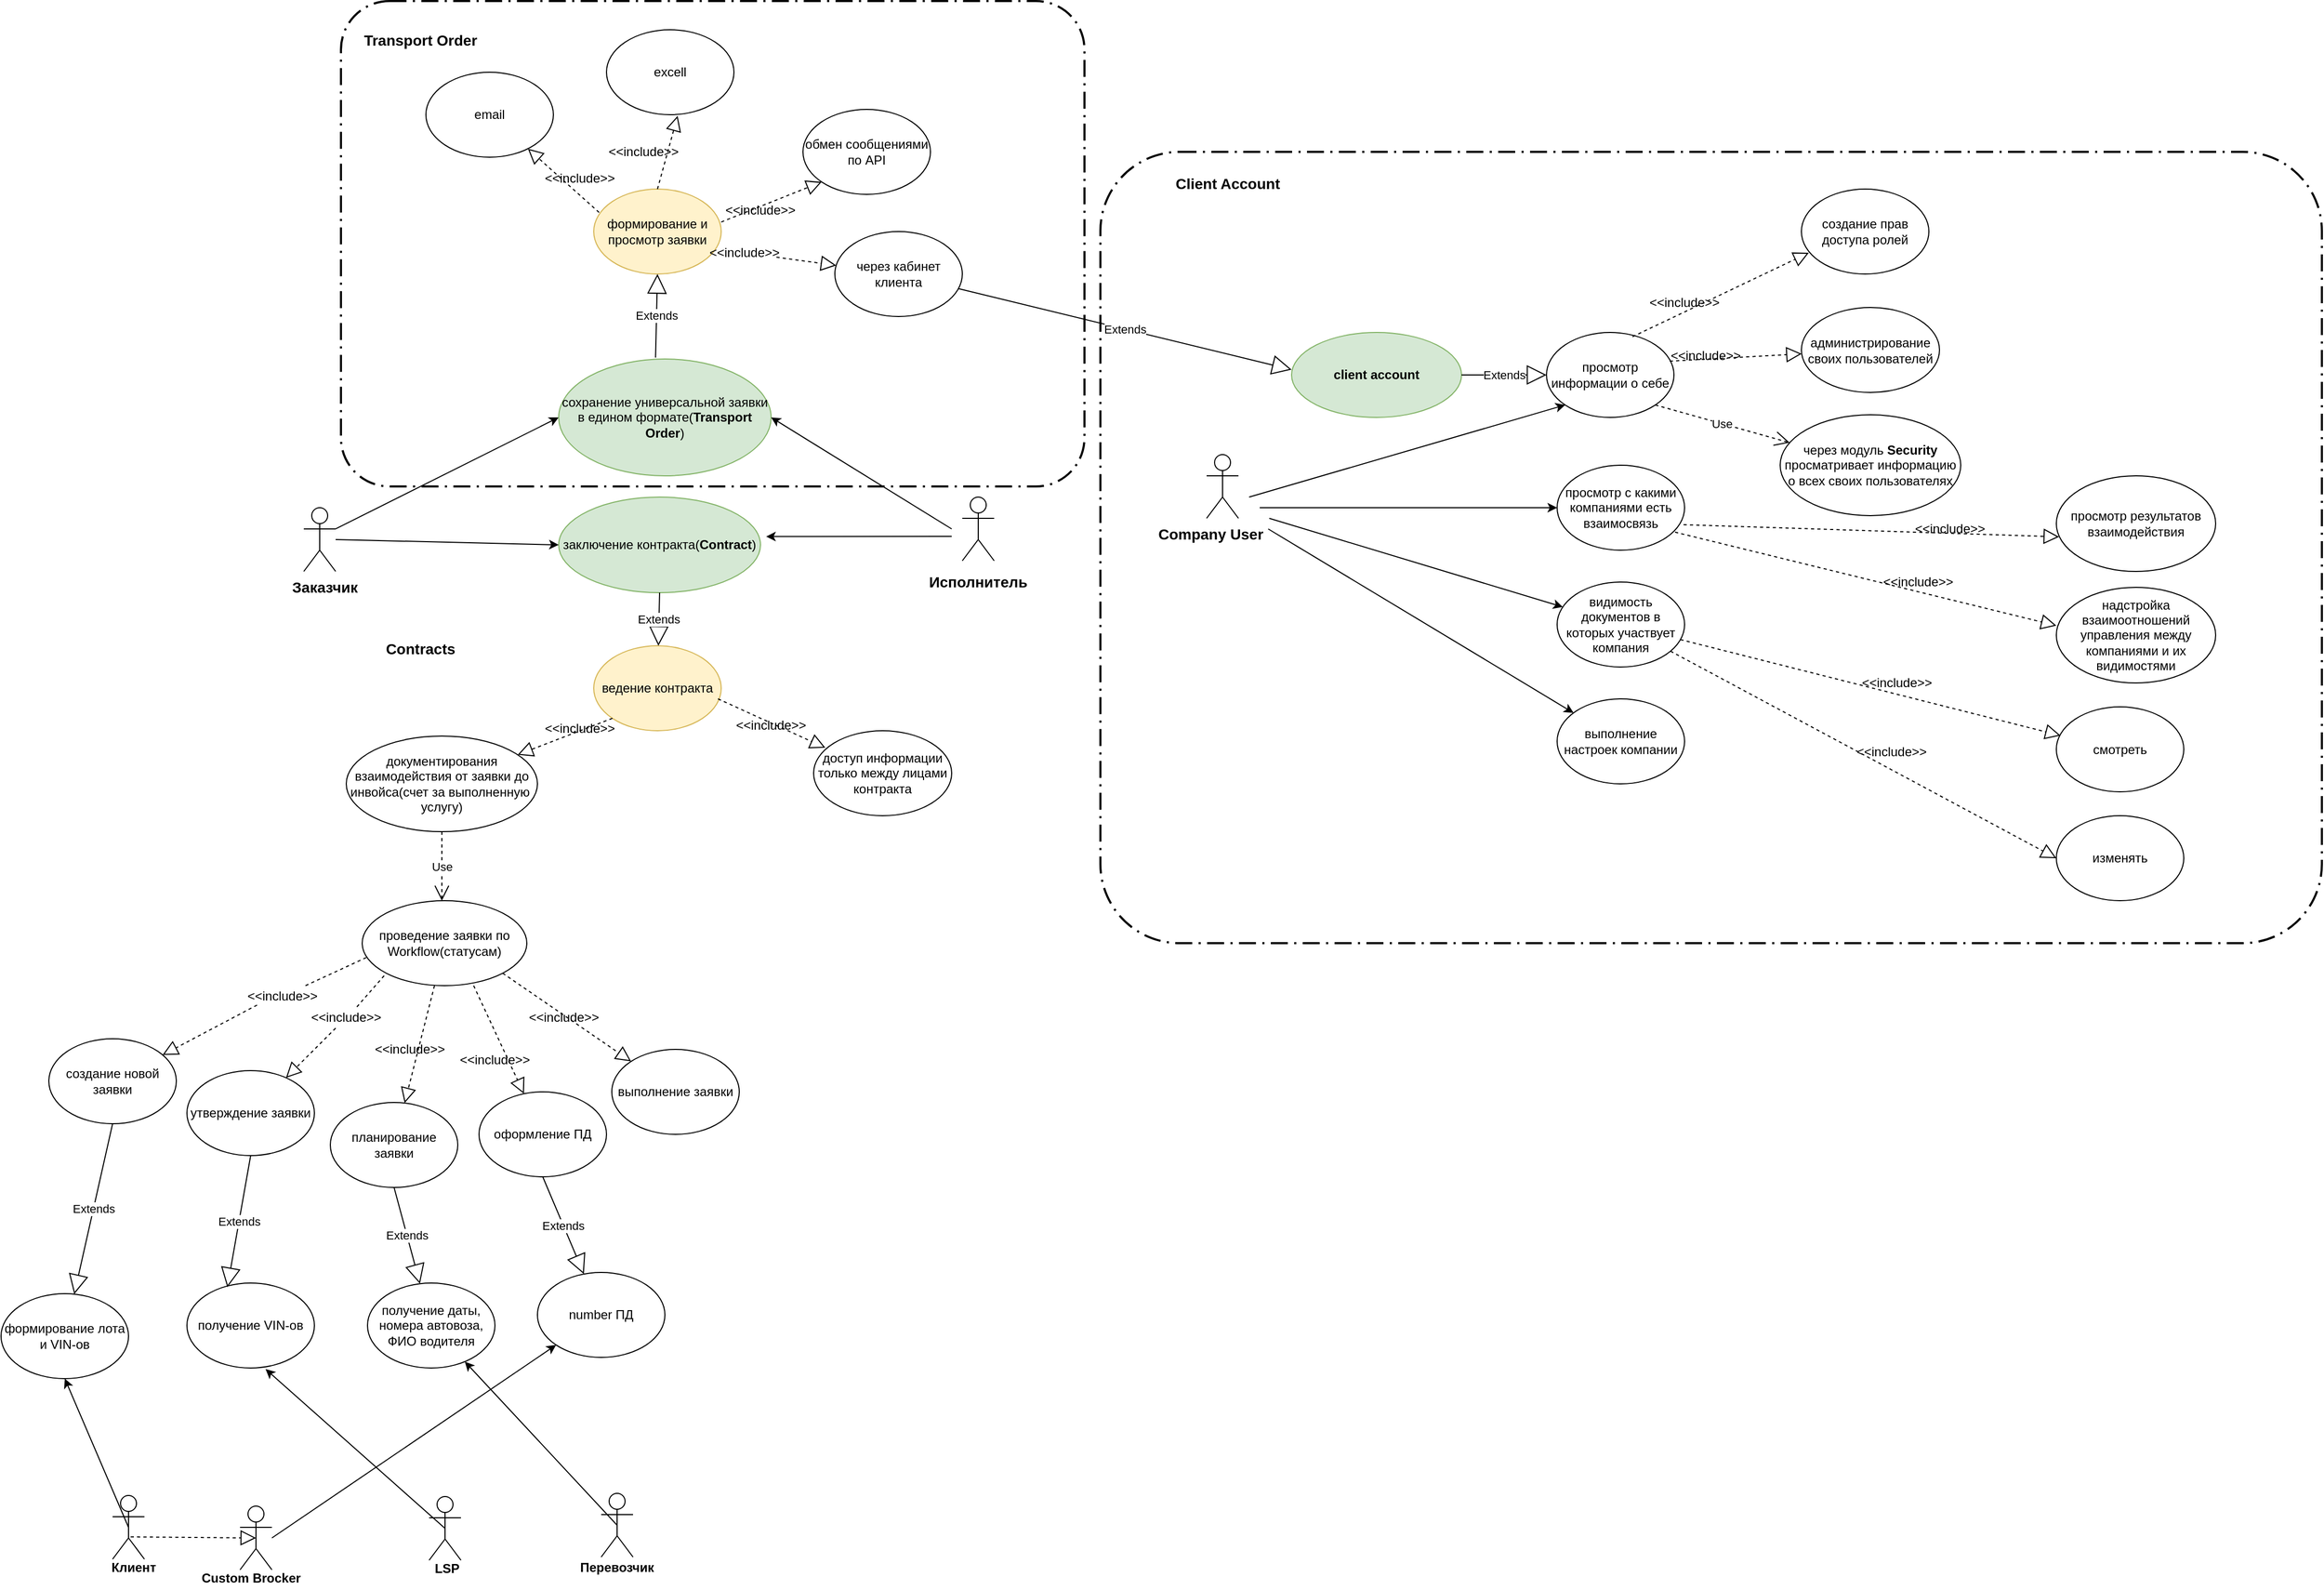 <mxfile pages="1" version="11.2.4" type="github"><diagram id="C6Fg2NXUSFVUygiS9ZsN" name="Page-1"><mxGraphModel dx="2489" dy="1916" grid="1" gridSize="10" guides="1" tooltips="1" connect="1" arrows="1" fold="1" page="1" pageScale="1" pageWidth="827" pageHeight="1169" math="0" shadow="0"><root><mxCell id="0"/><mxCell id="1" parent="0"/><mxCell id="0U8aigHpky5K89LQjDXN-1" value="Actor" style="shape=umlActor;verticalLabelPosition=bottom;labelBackgroundColor=#ffffff;verticalAlign=top;html=1;outlineConnect=0;noLabel=1;" parent="1" vertex="1"><mxGeometry x="80" y="140" width="30" height="60" as="geometry"/></mxCell><mxCell id="0U8aigHpky5K89LQjDXN-2" value="Actor" style="shape=umlActor;verticalLabelPosition=bottom;labelBackgroundColor=#ffffff;verticalAlign=top;html=1;outlineConnect=0;noLabel=1;" parent="1" vertex="1"><mxGeometry x="700" y="130" width="30" height="60" as="geometry"/></mxCell><mxCell id="0U8aigHpky5K89LQjDXN-4" value="&lt;b&gt;&lt;font style=&quot;font-size: 14px&quot;&gt;Заказчик&lt;/font&gt;&lt;/b&gt;" style="text;html=1;strokeColor=none;fillColor=none;align=center;verticalAlign=middle;whiteSpace=wrap;rounded=0;" parent="1" vertex="1"><mxGeometry x="80" y="205" width="40" height="20" as="geometry"/></mxCell><mxCell id="0U8aigHpky5K89LQjDXN-5" value="&lt;font style=&quot;font-size: 14px&quot;&gt;&lt;b&gt;Исполнитель&lt;/b&gt;&lt;/font&gt;" style="text;html=1;strokeColor=none;fillColor=none;align=center;verticalAlign=middle;whiteSpace=wrap;rounded=0;" parent="1" vertex="1"><mxGeometry x="695" y="200" width="40" height="20" as="geometry"/></mxCell><mxCell id="0U8aigHpky5K89LQjDXN-6" value="заключение контракта(&lt;b&gt;Contract&lt;/b&gt;)" style="ellipse;whiteSpace=wrap;html=1;fillColor=#d5e8d4;strokeColor=#82b366;" parent="1" vertex="1"><mxGeometry x="320" y="130" width="190" height="90" as="geometry"/></mxCell><mxCell id="0U8aigHpky5K89LQjDXN-7" value="" style="endArrow=classic;html=1;entryX=0;entryY=0.5;entryDx=0;entryDy=0;" parent="1" target="0U8aigHpky5K89LQjDXN-6" edge="1"><mxGeometry width="50" height="50" relative="1" as="geometry"><mxPoint x="110" y="170" as="sourcePoint"/><mxPoint x="290" y="150" as="targetPoint"/></mxGeometry></mxCell><mxCell id="0U8aigHpky5K89LQjDXN-8" value="" style="endArrow=classic;html=1;entryX=1.028;entryY=0.413;entryDx=0;entryDy=0;entryPerimeter=0;" parent="1" target="0U8aigHpky5K89LQjDXN-6" edge="1"><mxGeometry width="50" height="50" relative="1" as="geometry"><mxPoint x="690" y="167" as="sourcePoint"/><mxPoint x="580" y="140" as="targetPoint"/></mxGeometry></mxCell><mxCell id="0U8aigHpky5K89LQjDXN-9" value="ведение контракта" style="ellipse;whiteSpace=wrap;html=1;fillColor=#fff2cc;strokeColor=#d6b656;" parent="1" vertex="1"><mxGeometry x="353" y="270" width="120" height="80" as="geometry"/></mxCell><mxCell id="0U8aigHpky5K89LQjDXN-11" value="документирования взаимодействия от заявки до инвойса(счет за выполненную&amp;nbsp; услугу)" style="ellipse;whiteSpace=wrap;html=1;" parent="1" vertex="1"><mxGeometry x="120" y="355" width="180" height="90" as="geometry"/></mxCell><mxCell id="0U8aigHpky5K89LQjDXN-14" value="доступ информации только между лицами контракта" style="ellipse;whiteSpace=wrap;html=1;" parent="1" vertex="1"><mxGeometry x="560" y="350" width="130" height="80" as="geometry"/></mxCell><mxCell id="0U8aigHpky5K89LQjDXN-16" value="" style="endArrow=classic;html=1;exitX=1;exitY=0.333;exitDx=0;exitDy=0;exitPerimeter=0;entryX=0;entryY=0.5;entryDx=0;entryDy=0;" parent="1" source="0U8aigHpky5K89LQjDXN-1" target="0U8aigHpky5K89LQjDXN-17" edge="1"><mxGeometry width="50" height="50" relative="1" as="geometry"><mxPoint x="230" y="100" as="sourcePoint"/><mxPoint x="280" y="50" as="targetPoint"/></mxGeometry></mxCell><mxCell id="0U8aigHpky5K89LQjDXN-17" value="сохранение универсальной заявки в едином формате(&lt;b&gt;Transport Order&lt;/b&gt;)" style="ellipse;whiteSpace=wrap;html=1;fillColor=#d5e8d4;strokeColor=#82b366;" parent="1" vertex="1"><mxGeometry x="320" width="200" height="110" as="geometry"/></mxCell><mxCell id="0U8aigHpky5K89LQjDXN-19" value="" style="endArrow=classic;html=1;entryX=1;entryY=0.5;entryDx=0;entryDy=0;" parent="1" target="0U8aigHpky5K89LQjDXN-17" edge="1"><mxGeometry width="50" height="50" relative="1" as="geometry"><mxPoint x="690" y="160" as="sourcePoint"/><mxPoint x="510" y="80" as="targetPoint"/></mxGeometry></mxCell><mxCell id="0U8aigHpky5K89LQjDXN-21" value="формирование и просмотр заявки" style="ellipse;whiteSpace=wrap;html=1;fillColor=#fff2cc;strokeColor=#d6b656;" parent="1" vertex="1"><mxGeometry x="353" y="-160" width="120" height="80" as="geometry"/></mxCell><mxCell id="0U8aigHpky5K89LQjDXN-25" value="email" style="ellipse;whiteSpace=wrap;html=1;" parent="1" vertex="1"><mxGeometry x="195" y="-270" width="120" height="80" as="geometry"/></mxCell><mxCell id="0U8aigHpky5K89LQjDXN-26" value="excell" style="ellipse;whiteSpace=wrap;html=1;" parent="1" vertex="1"><mxGeometry x="365" y="-310" width="120" height="80" as="geometry"/></mxCell><mxCell id="0U8aigHpky5K89LQjDXN-27" value="обмен сообщениями по API" style="ellipse;whiteSpace=wrap;html=1;" parent="1" vertex="1"><mxGeometry x="550" y="-235" width="120" height="80" as="geometry"/></mxCell><mxCell id="0U8aigHpky5K89LQjDXN-31" value="&amp;lt;&amp;lt;include&amp;gt;&amp;gt;" style="text;html=1;strokeColor=none;fillColor=none;align=center;verticalAlign=middle;whiteSpace=wrap;rounded=0;" parent="1" vertex="1"><mxGeometry x="320" y="-180" width="40" height="20" as="geometry"/></mxCell><mxCell id="0U8aigHpky5K89LQjDXN-32" value="&amp;lt;&amp;lt;include&amp;gt;&amp;gt;" style="text;html=1;strokeColor=none;fillColor=none;align=center;verticalAlign=middle;whiteSpace=wrap;rounded=0;" parent="1" vertex="1"><mxGeometry x="490" y="-150" width="40" height="20" as="geometry"/></mxCell><mxCell id="0U8aigHpky5K89LQjDXN-30" value="&amp;lt;&amp;lt;include&amp;gt;&amp;gt;" style="text;html=1;strokeColor=none;fillColor=none;align=center;verticalAlign=middle;whiteSpace=wrap;rounded=0;" parent="1" vertex="1"><mxGeometry x="380" y="-205" width="40" height="20" as="geometry"/></mxCell><mxCell id="0U8aigHpky5K89LQjDXN-34" value="&amp;lt;&amp;lt;include&amp;gt;&amp;gt;" style="text;html=1;strokeColor=none;fillColor=none;align=center;verticalAlign=middle;whiteSpace=wrap;rounded=0;" parent="1" vertex="1"><mxGeometry x="320" y="337.5" width="40" height="20" as="geometry"/></mxCell><mxCell id="0U8aigHpky5K89LQjDXN-35" value="&amp;lt;&amp;lt;include&amp;gt;&amp;gt;" style="text;html=1;strokeColor=none;fillColor=none;align=center;verticalAlign=middle;whiteSpace=wrap;rounded=0;" parent="1" vertex="1"><mxGeometry x="500" y="335" width="40" height="20" as="geometry"/></mxCell><mxCell id="0U8aigHpky5K89LQjDXN-48" value="&lt;span style=&quot;white-space: normal&quot;&gt;проведение заявки по Workflow(статусам)&lt;/span&gt;" style="ellipse;whiteSpace=wrap;html=1;" parent="1" vertex="1"><mxGeometry x="135" y="510" width="155" height="80" as="geometry"/></mxCell><mxCell id="0U8aigHpky5K89LQjDXN-61" value="Use" style="endArrow=open;endSize=12;dashed=1;html=1;exitX=0.5;exitY=1;exitDx=0;exitDy=0;" parent="1" source="0U8aigHpky5K89LQjDXN-11" edge="1"><mxGeometry width="160" relative="1" as="geometry"><mxPoint x="390" y="690" as="sourcePoint"/><mxPoint x="210" y="510" as="targetPoint"/></mxGeometry></mxCell><mxCell id="0U8aigHpky5K89LQjDXN-69" value="" style="endArrow=block;dashed=1;endFill=0;endSize=12;html=1;exitX=0.975;exitY=0.625;exitDx=0;exitDy=0;exitPerimeter=0;entryX=0.085;entryY=0.2;entryDx=0;entryDy=0;entryPerimeter=0;" parent="1" source="0U8aigHpky5K89LQjDXN-9" target="0U8aigHpky5K89LQjDXN-14" edge="1"><mxGeometry width="160" relative="1" as="geometry"><mxPoint x="450" y="370" as="sourcePoint"/><mxPoint x="550" y="380" as="targetPoint"/></mxGeometry></mxCell><mxCell id="0U8aigHpky5K89LQjDXN-71" value="" style="endArrow=block;dashed=1;endFill=0;endSize=12;html=1;exitX=0;exitY=1;exitDx=0;exitDy=0;" parent="1" source="0U8aigHpky5K89LQjDXN-9" target="0U8aigHpky5K89LQjDXN-11" edge="1"><mxGeometry width="160" relative="1" as="geometry"><mxPoint x="230" y="340" as="sourcePoint"/><mxPoint x="390" y="340" as="targetPoint"/></mxGeometry></mxCell><mxCell id="0U8aigHpky5K89LQjDXN-75" value="Extends" style="endArrow=block;endSize=16;endFill=0;html=1;exitX=0.456;exitY=-0.012;exitDx=0;exitDy=0;exitPerimeter=0;entryX=0.5;entryY=1;entryDx=0;entryDy=0;" parent="1" source="0U8aigHpky5K89LQjDXN-17" target="0U8aigHpky5K89LQjDXN-21" edge="1"><mxGeometry width="160" relative="1" as="geometry"><mxPoint x="430" y="-20" as="sourcePoint"/><mxPoint x="590" y="-20" as="targetPoint"/></mxGeometry></mxCell><mxCell id="0U8aigHpky5K89LQjDXN-76" value="Extends" style="endArrow=block;endSize=16;endFill=0;html=1;exitX=0.5;exitY=1;exitDx=0;exitDy=0;" parent="1" source="0U8aigHpky5K89LQjDXN-6" target="0U8aigHpky5K89LQjDXN-9" edge="1"><mxGeometry width="160" relative="1" as="geometry"><mxPoint x="480" y="250" as="sourcePoint"/><mxPoint x="640" y="250" as="targetPoint"/></mxGeometry></mxCell><mxCell id="0U8aigHpky5K89LQjDXN-77" value="" style="endArrow=block;dashed=1;endFill=0;endSize=12;html=1;exitX=1;exitY=0.388;exitDx=0;exitDy=0;exitPerimeter=0;entryX=0;entryY=1;entryDx=0;entryDy=0;" parent="1" source="0U8aigHpky5K89LQjDXN-21" target="0U8aigHpky5K89LQjDXN-27" edge="1"><mxGeometry width="160" relative="1" as="geometry"><mxPoint x="550" y="-80" as="sourcePoint"/><mxPoint x="710" y="-80" as="targetPoint"/></mxGeometry></mxCell><mxCell id="0U8aigHpky5K89LQjDXN-78" value="" style="endArrow=block;dashed=1;endFill=0;endSize=12;html=1;exitX=0.5;exitY=0;exitDx=0;exitDy=0;entryX=0.558;entryY=1.013;entryDx=0;entryDy=0;entryPerimeter=0;" parent="1" source="0U8aigHpky5K89LQjDXN-21" target="0U8aigHpky5K89LQjDXN-26" edge="1"><mxGeometry width="160" relative="1" as="geometry"><mxPoint x="460" y="-190" as="sourcePoint"/><mxPoint x="620" y="-190" as="targetPoint"/></mxGeometry></mxCell><mxCell id="0U8aigHpky5K89LQjDXN-84" value="планирование заявки" style="ellipse;whiteSpace=wrap;html=1;" parent="1" vertex="1"><mxGeometry x="105" y="700" width="120" height="80" as="geometry"/></mxCell><mxCell id="0U8aigHpky5K89LQjDXN-86" value="утверждение заявки" style="ellipse;whiteSpace=wrap;html=1;" parent="1" vertex="1"><mxGeometry x="-30" y="670" width="120" height="80" as="geometry"/></mxCell><mxCell id="0U8aigHpky5K89LQjDXN-87" value="оформление ПД" style="ellipse;whiteSpace=wrap;html=1;" parent="1" vertex="1"><mxGeometry x="245" y="690" width="120" height="80" as="geometry"/></mxCell><mxCell id="0U8aigHpky5K89LQjDXN-90" value="создание новой заявки" style="ellipse;whiteSpace=wrap;html=1;" parent="1" vertex="1"><mxGeometry x="-160" y="640" width="120" height="80" as="geometry"/></mxCell><mxCell id="0U8aigHpky5K89LQjDXN-92" value="выполнение заявки" style="ellipse;whiteSpace=wrap;html=1;" parent="1" vertex="1"><mxGeometry x="370" y="650" width="120" height="80" as="geometry"/></mxCell><mxCell id="0U8aigHpky5K89LQjDXN-94" value="Actor" style="shape=umlActor;verticalLabelPosition=bottom;labelBackgroundColor=#ffffff;verticalAlign=top;html=1;noLabel=1;" parent="1" vertex="1"><mxGeometry x="-100" y="1070" width="30" height="60" as="geometry"/></mxCell><mxCell id="0U8aigHpky5K89LQjDXN-95" value="Actor" style="shape=umlActor;verticalLabelPosition=bottom;labelBackgroundColor=#ffffff;verticalAlign=top;html=1;noLabel=1;" parent="1" vertex="1"><mxGeometry x="198" y="1071" width="30" height="60" as="geometry"/></mxCell><mxCell id="0U8aigHpky5K89LQjDXN-96" value="Actor" style="shape=umlActor;verticalLabelPosition=bottom;labelBackgroundColor=#ffffff;verticalAlign=top;html=1;noLabel=1;" parent="1" vertex="1"><mxGeometry x="360" y="1068" width="30" height="60" as="geometry"/></mxCell><mxCell id="0U8aigHpky5K89LQjDXN-97" value="&lt;b&gt;Клиент&lt;/b&gt;" style="text;html=1;strokeColor=none;fillColor=none;align=center;verticalAlign=middle;whiteSpace=wrap;rounded=0;" parent="1" vertex="1"><mxGeometry x="-130" y="1128" width="100" height="20" as="geometry"/></mxCell><mxCell id="0U8aigHpky5K89LQjDXN-98" value="&lt;b&gt;LSP&lt;/b&gt;" style="text;html=1;strokeColor=none;fillColor=none;align=center;verticalAlign=middle;whiteSpace=wrap;rounded=0;" parent="1" vertex="1"><mxGeometry x="190" y="1129" width="50" height="20" as="geometry"/></mxCell><mxCell id="0U8aigHpky5K89LQjDXN-99" value="&lt;b&gt;Перевозчик&lt;/b&gt;" style="text;html=1;strokeColor=none;fillColor=none;align=center;verticalAlign=middle;whiteSpace=wrap;rounded=0;" parent="1" vertex="1"><mxGeometry x="340" y="1128" width="70" height="20" as="geometry"/></mxCell><mxCell id="0U8aigHpky5K89LQjDXN-101" value="формирование лота и VIN-ов" style="ellipse;whiteSpace=wrap;html=1;" parent="1" vertex="1"><mxGeometry x="-205" y="880" width="120" height="80" as="geometry"/></mxCell><mxCell id="0U8aigHpky5K89LQjDXN-102" value="Extends" style="endArrow=block;endSize=16;endFill=0;html=1;exitX=0.5;exitY=1;exitDx=0;exitDy=0;" parent="1" source="0U8aigHpky5K89LQjDXN-90" target="0U8aigHpky5K89LQjDXN-101" edge="1"><mxGeometry width="160" relative="1" as="geometry"><mxPoint x="-180" y="900" as="sourcePoint"/><mxPoint x="-20" y="900" as="targetPoint"/></mxGeometry></mxCell><mxCell id="0U8aigHpky5K89LQjDXN-106" value="" style="endArrow=classic;html=1;entryX=0.5;entryY=1;entryDx=0;entryDy=0;exitX=0.5;exitY=0.5;exitDx=0;exitDy=0;exitPerimeter=0;" parent="1" source="0U8aigHpky5K89LQjDXN-94" target="0U8aigHpky5K89LQjDXN-101" edge="1"><mxGeometry width="50" height="50" relative="1" as="geometry"><mxPoint x="-100" y="1160" as="sourcePoint"/><mxPoint x="-150" y="1110" as="targetPoint"/></mxGeometry></mxCell><mxCell id="0U8aigHpky5K89LQjDXN-111" value="получение VIN-ов" style="ellipse;whiteSpace=wrap;html=1;" parent="1" vertex="1"><mxGeometry x="-30" y="870" width="120" height="80" as="geometry"/></mxCell><mxCell id="0U8aigHpky5K89LQjDXN-112" value="" style="endArrow=classic;html=1;entryX=0.617;entryY=1.013;entryDx=0;entryDy=0;entryPerimeter=0;exitX=0.5;exitY=0.5;exitDx=0;exitDy=0;exitPerimeter=0;" parent="1" source="0U8aigHpky5K89LQjDXN-95" target="0U8aigHpky5K89LQjDXN-111" edge="1"><mxGeometry width="50" height="50" relative="1" as="geometry"><mxPoint x="160" y="1130" as="sourcePoint"/><mxPoint x="50" y="1080" as="targetPoint"/></mxGeometry></mxCell><mxCell id="0U8aigHpky5K89LQjDXN-113" value="Extends" style="endArrow=block;endSize=16;endFill=0;html=1;exitX=0.5;exitY=1;exitDx=0;exitDy=0;entryX=0.317;entryY=0.05;entryDx=0;entryDy=0;entryPerimeter=0;" parent="1" source="0U8aigHpky5K89LQjDXN-86" target="0U8aigHpky5K89LQjDXN-111" edge="1"><mxGeometry width="160" relative="1" as="geometry"><mxPoint x="270" y="960" as="sourcePoint"/><mxPoint x="266.258" y="1079.009" as="targetPoint"/></mxGeometry></mxCell><mxCell id="0U8aigHpky5K89LQjDXN-114" value="получение даты, номера автовоза, ФИО водителя" style="ellipse;whiteSpace=wrap;html=1;" parent="1" vertex="1"><mxGeometry x="140" y="870" width="120" height="80" as="geometry"/></mxCell><mxCell id="0U8aigHpky5K89LQjDXN-115" value="Extends" style="endArrow=block;endSize=16;endFill=0;html=1;exitX=0.5;exitY=1;exitDx=0;exitDy=0;" parent="1" source="0U8aigHpky5K89LQjDXN-84" target="0U8aigHpky5K89LQjDXN-114" edge="1"><mxGeometry width="160" relative="1" as="geometry"><mxPoint x="150" y="910" as="sourcePoint"/><mxPoint x="310" y="910" as="targetPoint"/></mxGeometry></mxCell><mxCell id="0U8aigHpky5K89LQjDXN-116" value="" style="endArrow=classic;html=1;exitX=0.5;exitY=0.5;exitDx=0;exitDy=0;exitPerimeter=0;" parent="1" source="0U8aigHpky5K89LQjDXN-96" target="0U8aigHpky5K89LQjDXN-114" edge="1"><mxGeometry width="50" height="50" relative="1" as="geometry"><mxPoint x="350" y="1170" as="sourcePoint"/><mxPoint x="290" y="1110" as="targetPoint"/></mxGeometry></mxCell><mxCell id="0U8aigHpky5K89LQjDXN-117" value="Actor" style="shape=umlActor;verticalLabelPosition=bottom;labelBackgroundColor=#ffffff;verticalAlign=top;html=1;noLabel=1;" parent="1" vertex="1"><mxGeometry x="20" y="1080" width="30" height="60" as="geometry"/></mxCell><mxCell id="0U8aigHpky5K89LQjDXN-136" value="&lt;b&gt;Custom Brocker&lt;/b&gt;" style="text;html=1;strokeColor=none;fillColor=none;align=center;verticalAlign=middle;whiteSpace=wrap;rounded=0;" parent="1" vertex="1"><mxGeometry x="-23.5" y="1138" width="107" height="20" as="geometry"/></mxCell><mxCell id="0U8aigHpky5K89LQjDXN-137" value="number ПД" style="ellipse;whiteSpace=wrap;html=1;" parent="1" vertex="1"><mxGeometry x="300" y="860" width="120" height="80" as="geometry"/></mxCell><mxCell id="0U8aigHpky5K89LQjDXN-138" value="Extends" style="endArrow=block;endSize=16;endFill=0;html=1;exitX=0.5;exitY=1;exitDx=0;exitDy=0;" parent="1" source="0U8aigHpky5K89LQjDXN-87" target="0U8aigHpky5K89LQjDXN-137" edge="1"><mxGeometry width="160" relative="1" as="geometry"><mxPoint x="145" y="840" as="sourcePoint"/><mxPoint x="201.026" y="952.053" as="targetPoint"/></mxGeometry></mxCell><mxCell id="0U8aigHpky5K89LQjDXN-139" value="" style="endArrow=classic;html=1;entryX=0;entryY=1;entryDx=0;entryDy=0;" parent="1" target="0U8aigHpky5K89LQjDXN-137" edge="1"><mxGeometry width="50" height="50" relative="1" as="geometry"><mxPoint x="50" y="1110" as="sourcePoint"/><mxPoint x="320" y="1010" as="targetPoint"/></mxGeometry></mxCell><mxCell id="0U8aigHpky5K89LQjDXN-140" value="" style="endArrow=block;dashed=1;endFill=0;endSize=12;html=1;exitX=0.2;exitY=0.913;exitDx=0;exitDy=0;exitPerimeter=0;" parent="1" source="0U8aigHpky5K89LQjDXN-149" target="0U8aigHpky5K89LQjDXN-90" edge="1"><mxGeometry width="160" relative="1" as="geometry"><mxPoint x="10" y="680" as="sourcePoint"/><mxPoint x="170" y="680" as="targetPoint"/></mxGeometry></mxCell><mxCell id="0U8aigHpky5K89LQjDXN-141" value="" style="endArrow=block;dashed=1;endFill=0;endSize=12;html=1;" parent="1" source="0U8aigHpky5K89LQjDXN-148" target="0U8aigHpky5K89LQjDXN-86" edge="1"><mxGeometry width="160" relative="1" as="geometry"><mxPoint x="30" y="700" as="sourcePoint"/><mxPoint x="190" y="700" as="targetPoint"/></mxGeometry></mxCell><mxCell id="0U8aigHpky5K89LQjDXN-142" value="" style="endArrow=block;dashed=1;endFill=0;endSize=12;html=1;exitX=0.439;exitY=1;exitDx=0;exitDy=0;exitPerimeter=0;" parent="1" source="0U8aigHpky5K89LQjDXN-48" target="0U8aigHpky5K89LQjDXN-84" edge="1"><mxGeometry width="160" relative="1" as="geometry"><mxPoint x="180" y="710" as="sourcePoint"/><mxPoint x="340" y="710" as="targetPoint"/></mxGeometry></mxCell><mxCell id="0U8aigHpky5K89LQjDXN-143" value="" style="endArrow=block;dashed=1;endFill=0;endSize=12;html=1;exitX=0.677;exitY=1;exitDx=0;exitDy=0;exitPerimeter=0;" parent="1" source="0U8aigHpky5K89LQjDXN-48" target="0U8aigHpky5K89LQjDXN-87" edge="1"><mxGeometry width="160" relative="1" as="geometry"><mxPoint x="220" y="710" as="sourcePoint"/><mxPoint x="380" y="710" as="targetPoint"/></mxGeometry></mxCell><mxCell id="0U8aigHpky5K89LQjDXN-144" value="" style="endArrow=block;dashed=1;endFill=0;endSize=12;html=1;exitX=1;exitY=1;exitDx=0;exitDy=0;" parent="1" source="0U8aigHpky5K89LQjDXN-48" target="0U8aigHpky5K89LQjDXN-92" edge="1"><mxGeometry width="160" relative="1" as="geometry"><mxPoint x="310" y="710" as="sourcePoint"/><mxPoint x="470" y="710" as="targetPoint"/></mxGeometry></mxCell><mxCell id="0U8aigHpky5K89LQjDXN-145" value="&amp;lt;&amp;lt;include&amp;gt;&amp;gt;" style="text;html=1;strokeColor=none;fillColor=none;align=center;verticalAlign=middle;whiteSpace=wrap;rounded=0;" parent="1" vertex="1"><mxGeometry x="160" y="640" width="40" height="20" as="geometry"/></mxCell><mxCell id="0U8aigHpky5K89LQjDXN-147" value="&amp;lt;&amp;lt;include&amp;gt;&amp;gt;" style="text;html=1;strokeColor=none;fillColor=none;align=center;verticalAlign=middle;whiteSpace=wrap;rounded=0;" parent="1" vertex="1"><mxGeometry x="305" y="610" width="40" height="20" as="geometry"/></mxCell><mxCell id="0U8aigHpky5K89LQjDXN-151" value="" style="endArrow=block;dashed=1;endFill=0;endSize=12;html=1;exitX=0.042;exitY=0.275;exitDx=0;exitDy=0;entryX=0.8;entryY=0.9;entryDx=0;entryDy=0;entryPerimeter=0;exitPerimeter=0;" parent="1" source="0U8aigHpky5K89LQjDXN-21" target="0U8aigHpky5K89LQjDXN-25" edge="1"><mxGeometry width="160" relative="1" as="geometry"><mxPoint x="220" y="-90" as="sourcePoint"/><mxPoint x="238.96" y="-158.96" as="targetPoint"/></mxGeometry></mxCell><mxCell id="EOPdCmbUBt__XyWSiRzv-1" value="" style="rounded=1;arcSize=10;dashed=1;strokeColor=#000000;fillColor=none;gradientColor=none;dashPattern=8 3 1 3;strokeWidth=2;" parent="1" vertex="1"><mxGeometry x="115" y="-337" width="700" height="457" as="geometry"/></mxCell><mxCell id="EOPdCmbUBt__XyWSiRzv-2" value="через кабинет клиента" style="ellipse;whiteSpace=wrap;html=1;" parent="1" vertex="1"><mxGeometry x="580" y="-120" width="120" height="80" as="geometry"/></mxCell><mxCell id="EOPdCmbUBt__XyWSiRzv-4" value="" style="endArrow=block;dashed=1;endFill=0;endSize=12;html=1;" parent="1" source="EOPdCmbUBt__XyWSiRzv-9" target="EOPdCmbUBt__XyWSiRzv-2" edge="1"><mxGeometry width="160" relative="1" as="geometry"><mxPoint x="310" y="-110" as="sourcePoint"/><mxPoint x="242.96" y="-170" as="targetPoint"/></mxGeometry></mxCell><mxCell id="EOPdCmbUBt__XyWSiRzv-12" style="edgeStyle=orthogonalEdgeStyle;rounded=0;orthogonalLoop=1;jettySize=auto;html=1;exitX=0.5;exitY=1;exitDx=0;exitDy=0;" parent="1" edge="1"><mxGeometry relative="1" as="geometry"><mxPoint x="295" y="-103" as="sourcePoint"/><mxPoint x="295" y="-103" as="targetPoint"/></mxGeometry></mxCell><mxCell id="EOPdCmbUBt__XyWSiRzv-16" style="edgeStyle=orthogonalEdgeStyle;rounded=0;orthogonalLoop=1;jettySize=auto;html=1;exitX=0.5;exitY=1;exitDx=0;exitDy=0;" parent="1" source="EOPdCmbUBt__XyWSiRzv-9" target="EOPdCmbUBt__XyWSiRzv-9" edge="1"><mxGeometry relative="1" as="geometry"/></mxCell><mxCell id="EOPdCmbUBt__XyWSiRzv-9" value="&amp;lt;&amp;lt;include&amp;gt;&amp;gt;" style="text;html=1;strokeColor=none;fillColor=none;align=center;verticalAlign=middle;whiteSpace=wrap;rounded=0;" parent="1" vertex="1"><mxGeometry x="465" y="-110" width="60" height="20" as="geometry"/></mxCell><mxCell id="EOPdCmbUBt__XyWSiRzv-22" value="Extends" style="endArrow=block;endSize=16;endFill=0;html=1;" parent="1" source="EOPdCmbUBt__XyWSiRzv-2" edge="1"><mxGeometry width="160" relative="1" as="geometry"><mxPoint x="860" y="-30" as="sourcePoint"/><mxPoint x="1010" y="10" as="targetPoint"/></mxGeometry></mxCell><mxCell id="EOPdCmbUBt__XyWSiRzv-23" value="&lt;b&gt;&lt;font style=&quot;font-size: 14px&quot;&gt;Transport Order&lt;/font&gt;&lt;/b&gt;" style="text;html=1;strokeColor=none;fillColor=none;align=center;verticalAlign=middle;whiteSpace=wrap;rounded=0;" parent="1" vertex="1"><mxGeometry x="120" y="-310" width="140" height="20" as="geometry"/></mxCell><mxCell id="EOPdCmbUBt__XyWSiRzv-27" style="edgeStyle=orthogonalEdgeStyle;rounded=0;orthogonalLoop=1;jettySize=auto;html=1;exitX=0.5;exitY=1;exitDx=0;exitDy=0;" parent="1" edge="1"><mxGeometry relative="1" as="geometry"><mxPoint x="100" y="226" as="sourcePoint"/><mxPoint x="100" y="226" as="targetPoint"/></mxGeometry></mxCell><mxCell id="EOPdCmbUBt__XyWSiRzv-30" value="&lt;b&gt;&lt;font style=&quot;font-size: 12px&quot;&gt;client account&lt;/font&gt;&lt;/b&gt;" style="ellipse;whiteSpace=wrap;html=1;fillColor=#d5e8d4;strokeColor=#82b366;" parent="1" vertex="1"><mxGeometry x="1010" y="-25" width="160" height="80" as="geometry"/></mxCell><mxCell id="EOPdCmbUBt__XyWSiRzv-31" value="Actor" style="shape=umlActor;verticalLabelPosition=bottom;labelBackgroundColor=#ffffff;verticalAlign=top;html=1;outlineConnect=0;noLabel=1;" parent="1" vertex="1"><mxGeometry x="930" y="90" width="30" height="60" as="geometry"/></mxCell><mxCell id="EOPdCmbUBt__XyWSiRzv-32" value="&lt;b&gt;&lt;font style=&quot;font-size: 14px&quot;&gt;Company User&lt;/font&gt;&lt;/b&gt;" style="text;html=1;strokeColor=none;fillColor=none;align=center;verticalAlign=middle;whiteSpace=wrap;rounded=0;" parent="1" vertex="1"><mxGeometry x="880" y="155" width="108" height="20" as="geometry"/></mxCell><mxCell id="EOPdCmbUBt__XyWSiRzv-34" value="" style="endArrow=classic;html=1;entryX=0;entryY=1;entryDx=0;entryDy=0;" parent="1" target="EOPdCmbUBt__XyWSiRzv-35" edge="1"><mxGeometry width="50" height="50" relative="1" as="geometry"><mxPoint x="970" y="130" as="sourcePoint"/><mxPoint x="1180" y="100" as="targetPoint"/></mxGeometry></mxCell><mxCell id="EOPdCmbUBt__XyWSiRzv-35" value="просмотр информации о себе" style="ellipse;whiteSpace=wrap;html=1;" parent="1" vertex="1"><mxGeometry x="1250" y="-25" width="120" height="80" as="geometry"/></mxCell><mxCell id="EOPdCmbUBt__XyWSiRzv-36" value="Extends" style="endArrow=block;endSize=16;endFill=0;html=1;exitX=1;exitY=0.5;exitDx=0;exitDy=0;" parent="1" source="EOPdCmbUBt__XyWSiRzv-30" target="EOPdCmbUBt__XyWSiRzv-35" edge="1"><mxGeometry width="160" relative="1" as="geometry"><mxPoint x="1050" y="-130" as="sourcePoint"/><mxPoint x="1363.635" y="-53.71" as="targetPoint"/></mxGeometry></mxCell><mxCell id="EOPdCmbUBt__XyWSiRzv-37" value="" style="endArrow=classic;html=1;" parent="1" target="EOPdCmbUBt__XyWSiRzv-38" edge="1"><mxGeometry width="50" height="50" relative="1" as="geometry"><mxPoint x="980" y="140" as="sourcePoint"/><mxPoint x="1190" y="150" as="targetPoint"/></mxGeometry></mxCell><mxCell id="EOPdCmbUBt__XyWSiRzv-38" value="просмотр с какими компаниями есть взаимосвязь" style="ellipse;whiteSpace=wrap;html=1;" parent="1" vertex="1"><mxGeometry x="1260" y="100" width="120" height="80" as="geometry"/></mxCell><mxCell id="EOPdCmbUBt__XyWSiRzv-39" value="видимость документов в которых участвует компания" style="ellipse;whiteSpace=wrap;html=1;" parent="1" vertex="1"><mxGeometry x="1260" y="210" width="120" height="80" as="geometry"/></mxCell><mxCell id="EOPdCmbUBt__XyWSiRzv-40" value="" style="endArrow=classic;html=1;" parent="1" target="EOPdCmbUBt__XyWSiRzv-39" edge="1"><mxGeometry width="50" height="50" relative="1" as="geometry"><mxPoint x="989" y="150" as="sourcePoint"/><mxPoint x="1150" y="220" as="targetPoint"/></mxGeometry></mxCell><mxCell id="EOPdCmbUBt__XyWSiRzv-41" value="выполнение настроек компании" style="ellipse;whiteSpace=wrap;html=1;" parent="1" vertex="1"><mxGeometry x="1260" y="320" width="120" height="80" as="geometry"/></mxCell><mxCell id="EOPdCmbUBt__XyWSiRzv-42" value="" style="endArrow=classic;html=1;exitX=1;exitY=0.25;exitDx=0;exitDy=0;" parent="1" source="EOPdCmbUBt__XyWSiRzv-32" target="EOPdCmbUBt__XyWSiRzv-41" edge="1"><mxGeometry width="50" height="50" relative="1" as="geometry"><mxPoint x="1110" y="330" as="sourcePoint"/><mxPoint x="1160" y="280" as="targetPoint"/></mxGeometry></mxCell><mxCell id="EOPdCmbUBt__XyWSiRzv-43" value="" style="endArrow=block;dashed=1;endFill=0;endSize=12;html=1;exitX=0.675;exitY=0.05;exitDx=0;exitDy=0;entryX=0.058;entryY=0.75;entryDx=0;entryDy=0;entryPerimeter=0;exitPerimeter=0;" parent="1" source="EOPdCmbUBt__XyWSiRzv-35" target="EOPdCmbUBt__XyWSiRzv-46" edge="1"><mxGeometry width="160" relative="1" as="geometry"><mxPoint x="1390" y="-90" as="sourcePoint"/><mxPoint x="1440" y="-90" as="targetPoint"/></mxGeometry></mxCell><mxCell id="EOPdCmbUBt__XyWSiRzv-44" value="" style="endArrow=block;dashed=1;endFill=0;endSize=12;html=1;exitX=0.967;exitY=0.338;exitDx=0;exitDy=0;exitPerimeter=0;" parent="1" source="EOPdCmbUBt__XyWSiRzv-35" target="EOPdCmbUBt__XyWSiRzv-49" edge="1"><mxGeometry width="160" relative="1" as="geometry"><mxPoint x="1460" y="-20" as="sourcePoint"/><mxPoint x="1500" y="-10" as="targetPoint"/></mxGeometry></mxCell><mxCell id="EOPdCmbUBt__XyWSiRzv-46" value="создание прав доступа ролей" style="ellipse;whiteSpace=wrap;html=1;" parent="1" vertex="1"><mxGeometry x="1490" y="-160" width="120" height="80" as="geometry"/></mxCell><mxCell id="EOPdCmbUBt__XyWSiRzv-49" value="администрирование своих пользователей" style="ellipse;whiteSpace=wrap;html=1;" parent="1" vertex="1"><mxGeometry x="1490" y="-48.5" width="130" height="80" as="geometry"/></mxCell><mxCell id="EOPdCmbUBt__XyWSiRzv-50" value="через модуль &lt;b&gt;Security &lt;/b&gt;просматривает информацию о всех своих пользователях" style="ellipse;whiteSpace=wrap;html=1;" parent="1" vertex="1"><mxGeometry x="1470" y="52.5" width="170" height="95" as="geometry"/></mxCell><mxCell id="EOPdCmbUBt__XyWSiRzv-51" value="&amp;lt;&amp;lt;include&amp;gt;&amp;gt;" style="text;html=1;strokeColor=none;fillColor=none;align=center;verticalAlign=middle;whiteSpace=wrap;rounded=0;" parent="1" vertex="1"><mxGeometry x="1360" y="-63.5" width="40" height="20" as="geometry"/></mxCell><mxCell id="EOPdCmbUBt__XyWSiRzv-52" value="&amp;lt;&amp;lt;include&amp;gt;&amp;gt;" style="text;html=1;strokeColor=none;fillColor=none;align=center;verticalAlign=middle;whiteSpace=wrap;rounded=0;" parent="1" vertex="1"><mxGeometry x="1380" y="-13.5" width="40" height="20" as="geometry"/></mxCell><mxCell id="EOPdCmbUBt__XyWSiRzv-58" value="Use" style="endArrow=open;endSize=12;dashed=1;html=1;exitX=1;exitY=1;exitDx=0;exitDy=0;" parent="1" source="EOPdCmbUBt__XyWSiRzv-35" target="EOPdCmbUBt__XyWSiRzv-50" edge="1"><mxGeometry width="160" relative="1" as="geometry"><mxPoint x="1400" y="70" as="sourcePoint"/><mxPoint x="1560" y="70" as="targetPoint"/></mxGeometry></mxCell><mxCell id="EOPdCmbUBt__XyWSiRzv-60" value="" style="endArrow=block;dashed=1;endFill=0;endSize=12;html=1;exitX=0.992;exitY=0.7;exitDx=0;exitDy=0;exitPerimeter=0;entryX=0.017;entryY=0.638;entryDx=0;entryDy=0;entryPerimeter=0;" parent="1" source="EOPdCmbUBt__XyWSiRzv-38" target="EOPdCmbUBt__XyWSiRzv-62" edge="1"><mxGeometry width="160" relative="1" as="geometry"><mxPoint x="1480" y="220" as="sourcePoint"/><mxPoint x="1700" y="180" as="targetPoint"/></mxGeometry></mxCell><mxCell id="EOPdCmbUBt__XyWSiRzv-61" value="" style="endArrow=block;dashed=1;endFill=0;endSize=12;html=1;exitX=0.925;exitY=0.788;exitDx=0;exitDy=0;exitPerimeter=0;entryX=0;entryY=0.4;entryDx=0;entryDy=0;entryPerimeter=0;" parent="1" source="EOPdCmbUBt__XyWSiRzv-38" target="EOPdCmbUBt__XyWSiRzv-63" edge="1"><mxGeometry width="160" relative="1" as="geometry"><mxPoint x="1570" y="270" as="sourcePoint"/><mxPoint x="1690" y="240" as="targetPoint"/></mxGeometry></mxCell><mxCell id="EOPdCmbUBt__XyWSiRzv-62" value="просмотр результатов взаимодействия" style="ellipse;whiteSpace=wrap;html=1;" parent="1" vertex="1"><mxGeometry x="1730" y="110" width="150" height="90" as="geometry"/></mxCell><mxCell id="EOPdCmbUBt__XyWSiRzv-63" value="надстройка взаимоотношений управления между компаниями и их видимостями" style="ellipse;whiteSpace=wrap;html=1;" parent="1" vertex="1"><mxGeometry x="1730" y="215" width="150" height="90" as="geometry"/></mxCell><mxCell id="EOPdCmbUBt__XyWSiRzv-64" value="&amp;lt;&amp;lt;include&amp;gt;&amp;gt;" style="text;html=1;strokeColor=none;fillColor=none;align=center;verticalAlign=middle;whiteSpace=wrap;rounded=0;" parent="1" vertex="1"><mxGeometry x="1610" y="150" width="40" height="20" as="geometry"/></mxCell><mxCell id="EOPdCmbUBt__XyWSiRzv-66" value="&amp;lt;&amp;lt;include&amp;gt;&amp;gt;" style="text;html=1;strokeColor=none;fillColor=none;align=center;verticalAlign=middle;whiteSpace=wrap;rounded=0;" parent="1" vertex="1"><mxGeometry x="1580" y="200" width="40" height="20" as="geometry"/></mxCell><mxCell id="EOPdCmbUBt__XyWSiRzv-71" value="" style="endArrow=block;dashed=1;endFill=0;endSize=12;html=1;entryX=0.033;entryY=0.338;entryDx=0;entryDy=0;entryPerimeter=0;" parent="1" source="EOPdCmbUBt__XyWSiRzv-39" target="EOPdCmbUBt__XyWSiRzv-73" edge="1"><mxGeometry width="160" relative="1" as="geometry"><mxPoint x="1480" y="310" as="sourcePoint"/><mxPoint x="1750" y="360" as="targetPoint"/></mxGeometry></mxCell><mxCell id="EOPdCmbUBt__XyWSiRzv-72" value="" style="endArrow=block;dashed=1;endFill=0;endSize=12;html=1;entryX=0;entryY=0.5;entryDx=0;entryDy=0;" parent="1" source="EOPdCmbUBt__XyWSiRzv-39" target="EOPdCmbUBt__XyWSiRzv-74" edge="1"><mxGeometry width="160" relative="1" as="geometry"><mxPoint x="1380" y="280" as="sourcePoint"/><mxPoint x="1690" y="440" as="targetPoint"/></mxGeometry></mxCell><mxCell id="EOPdCmbUBt__XyWSiRzv-73" value="смотреть" style="ellipse;whiteSpace=wrap;html=1;" parent="1" vertex="1"><mxGeometry x="1730" y="327.5" width="120" height="80" as="geometry"/></mxCell><mxCell id="EOPdCmbUBt__XyWSiRzv-74" value="изменять" style="ellipse;whiteSpace=wrap;html=1;" parent="1" vertex="1"><mxGeometry x="1730" y="430" width="120" height="80" as="geometry"/></mxCell><mxCell id="EOPdCmbUBt__XyWSiRzv-75" value="&amp;lt;&amp;lt;include&amp;gt;&amp;gt;" style="text;html=1;strokeColor=none;fillColor=none;align=center;verticalAlign=middle;whiteSpace=wrap;rounded=0;" parent="1" vertex="1"><mxGeometry x="1560" y="295" width="40" height="20" as="geometry"/></mxCell><mxCell id="EOPdCmbUBt__XyWSiRzv-77" value="&amp;lt;&amp;lt;include&amp;gt;&amp;gt;" style="text;html=1;strokeColor=none;fillColor=none;align=center;verticalAlign=middle;whiteSpace=wrap;rounded=0;" parent="1" vertex="1"><mxGeometry x="1555" y="360" width="40" height="20" as="geometry"/></mxCell><mxCell id="EOPdCmbUBt__XyWSiRzv-78" value="" style="rounded=1;arcSize=10;dashed=1;strokeColor=#000000;fillColor=none;gradientColor=none;dashPattern=8 3 1 3;strokeWidth=2;" parent="1" vertex="1"><mxGeometry x="830" y="-195" width="1150" height="745" as="geometry"/></mxCell><mxCell id="EOPdCmbUBt__XyWSiRzv-79" value="&lt;b&gt;&lt;font style=&quot;font-size: 14px&quot;&gt;Client Account&lt;/font&gt;&lt;/b&gt;" style="text;html=1;strokeColor=none;fillColor=none;align=center;verticalAlign=middle;whiteSpace=wrap;rounded=0;" parent="1" vertex="1"><mxGeometry x="880" y="-175" width="140" height="20" as="geometry"/></mxCell><mxCell id="gSJq7Nj-WdKcOniv4EEG-5" value="&lt;b&gt;&lt;font style=&quot;font-size: 14px&quot;&gt;Contracts&lt;/font&gt;&lt;/b&gt;" style="text;html=1;strokeColor=none;fillColor=none;align=center;verticalAlign=middle;whiteSpace=wrap;rounded=0;" vertex="1" parent="1"><mxGeometry x="90" y="250" width="200" height="45" as="geometry"/></mxCell><mxCell id="0U8aigHpky5K89LQjDXN-146" value="&amp;lt;&amp;lt;include&amp;gt;&amp;gt;" style="text;html=1;strokeColor=none;fillColor=none;align=center;verticalAlign=middle;whiteSpace=wrap;rounded=0;" parent="1" vertex="1"><mxGeometry x="240" y="650" width="40" height="20" as="geometry"/></mxCell><mxCell id="0U8aigHpky5K89LQjDXN-149" value="&amp;lt;&amp;lt;include&amp;gt;&amp;gt;" style="text;html=1;strokeColor=none;fillColor=none;align=center;verticalAlign=middle;whiteSpace=wrap;rounded=0;" parent="1" vertex="1"><mxGeometry x="20" y="590" width="80" height="20" as="geometry"/></mxCell><mxCell id="gSJq7Nj-WdKcOniv4EEG-22" value="" style="endArrow=none;dashed=1;html=1;entryX=0.032;entryY=0.663;entryDx=0;entryDy=0;entryPerimeter=0;" edge="1" parent="1" source="0U8aigHpky5K89LQjDXN-149" target="0U8aigHpky5K89LQjDXN-48"><mxGeometry width="50" height="50" relative="1" as="geometry"><mxPoint x="40" y="580" as="sourcePoint"/><mxPoint x="90" y="530" as="targetPoint"/></mxGeometry></mxCell><mxCell id="0U8aigHpky5K89LQjDXN-148" value="&amp;lt;&amp;lt;include&amp;gt;&amp;gt;" style="text;html=1;strokeColor=none;fillColor=none;align=center;verticalAlign=middle;whiteSpace=wrap;rounded=0;" parent="1" vertex="1"><mxGeometry x="100" y="610" width="40" height="20" as="geometry"/></mxCell><mxCell id="gSJq7Nj-WdKcOniv4EEG-27" value="" style="endArrow=none;dashed=1;html=1;exitX=0.75;exitY=0;exitDx=0;exitDy=0;entryX=0;entryY=1;entryDx=0;entryDy=0;" edge="1" parent="1" source="0U8aigHpky5K89LQjDXN-148" target="0U8aigHpky5K89LQjDXN-48"><mxGeometry width="50" height="50" relative="1" as="geometry"><mxPoint x="130" y="640" as="sourcePoint"/><mxPoint x="180" y="590" as="targetPoint"/></mxGeometry></mxCell><mxCell id="gSJq7Nj-WdKcOniv4EEG-39" value="" style="endArrow=block;dashed=1;endFill=0;endSize=12;html=1;exitX=0.567;exitY=0.65;exitDx=0;exitDy=0;exitPerimeter=0;entryX=0.5;entryY=0.5;entryDx=0;entryDy=0;entryPerimeter=0;" edge="1" parent="1" source="0U8aigHpky5K89LQjDXN-94" target="0U8aigHpky5K89LQjDXN-117"><mxGeometry width="160" relative="1" as="geometry"><mxPoint x="-60" y="1210" as="sourcePoint"/><mxPoint x="100" y="1210" as="targetPoint"/></mxGeometry></mxCell></root></mxGraphModel></diagram></mxfile>